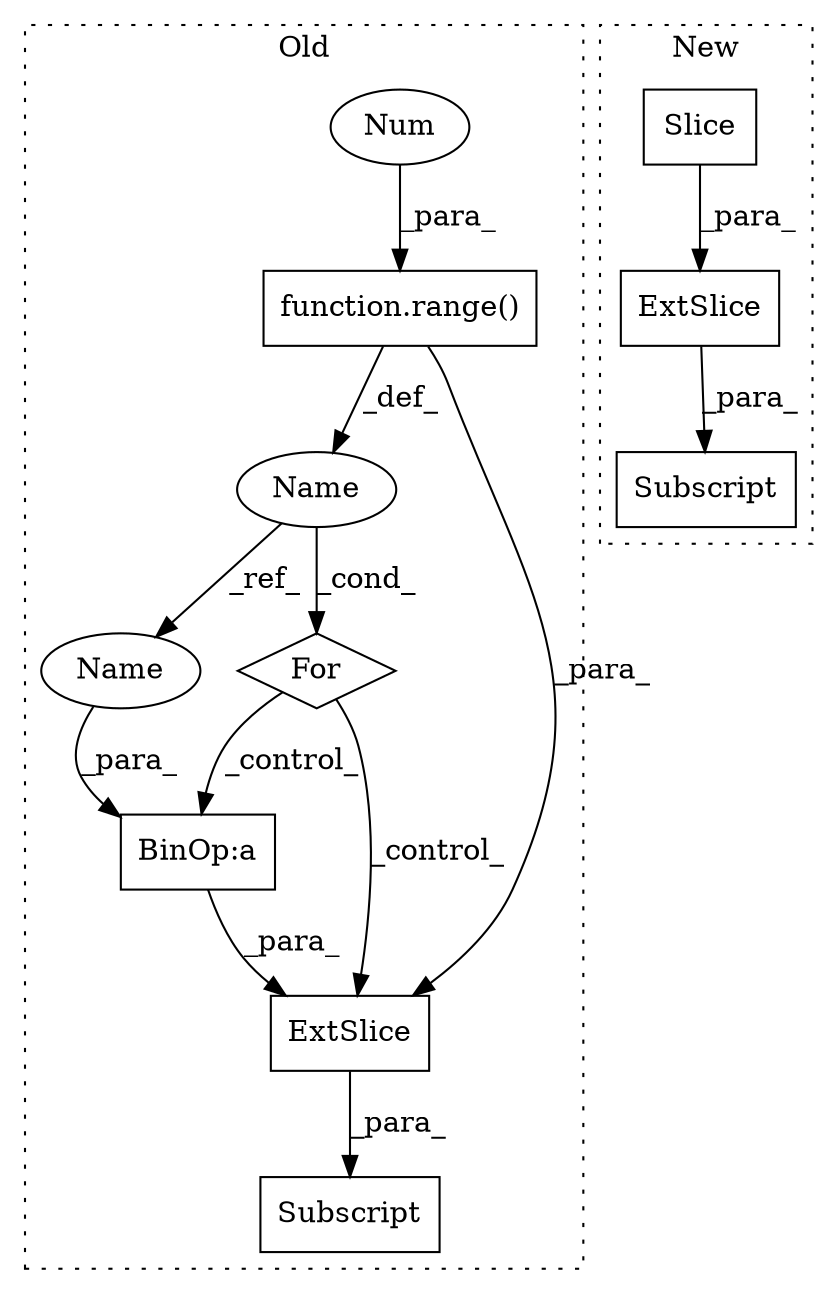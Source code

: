 digraph G {
subgraph cluster0 {
1 [label="For" a="107" s="5157,5181" l="4,14" shape="diamond"];
4 [label="BinOp:a" a="82" s="5217" l="3" shape="box"];
5 [label="function.range()" a="75" s="5166,5180" l="6,1" shape="box"];
6 [label="Name" a="87" s="5161" l="1" shape="ellipse"];
7 [label="Subscript" a="63" s="5195,0" l="39,0" shape="box"];
8 [label="Num" a="76" s="5172" l="1" shape="ellipse"];
10 [label="ExtSlice" a="85" s="5195" l="1" shape="box"];
11 [label="Name" a="87" s="5216" l="1" shape="ellipse"];
label = "Old";
style="dotted";
}
subgraph cluster1 {
2 [label="Slice" a="80" s="5744" l="2" shape="box"];
3 [label="Subscript" a="63" s="5742,0" l="33,0" shape="box"];
9 [label="ExtSlice" a="85" s="5742" l="1" shape="box"];
label = "New";
style="dotted";
}
1 -> 10 [label="_control_"];
1 -> 4 [label="_control_"];
2 -> 9 [label="_para_"];
4 -> 10 [label="_para_"];
5 -> 6 [label="_def_"];
5 -> 10 [label="_para_"];
6 -> 11 [label="_ref_"];
6 -> 1 [label="_cond_"];
8 -> 5 [label="_para_"];
9 -> 3 [label="_para_"];
10 -> 7 [label="_para_"];
11 -> 4 [label="_para_"];
}